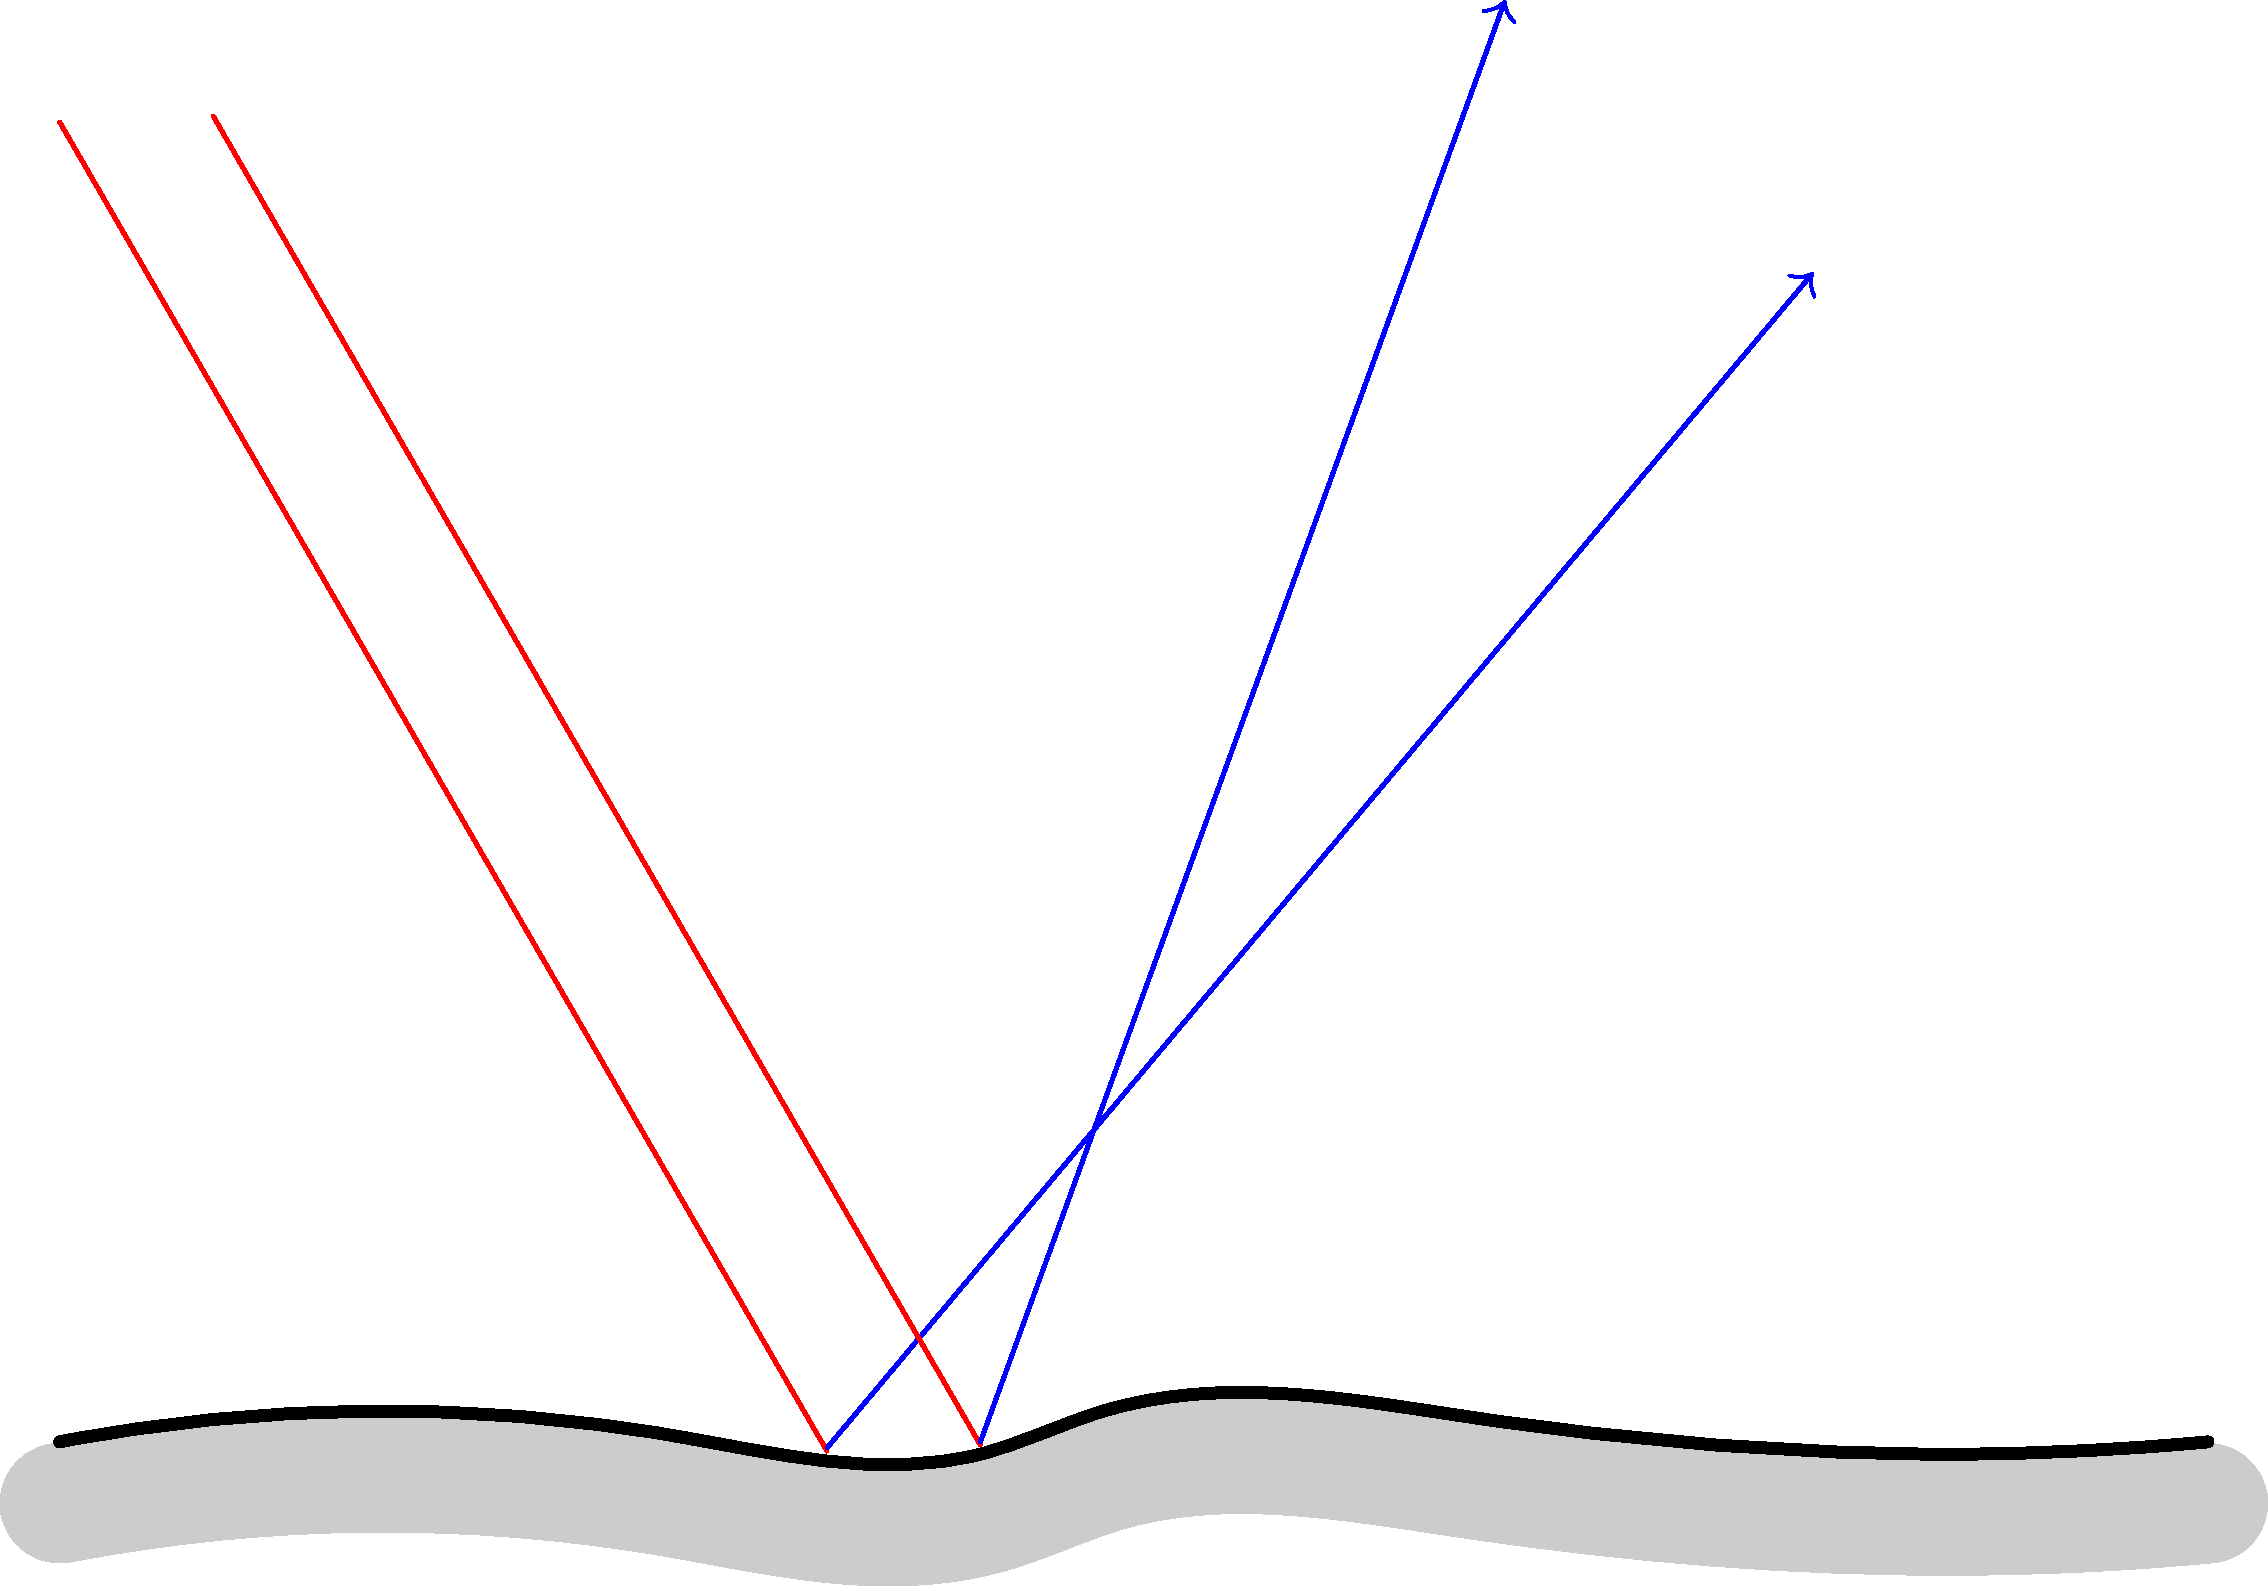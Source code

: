 settings.render = 4;
size(20cm,0);
texpreamble("\usepackage[setpagesize=false]{hyperref}");

path surf = (0,0) .. (1,.01) .. (1.5,-.02) .. (1.7,.05) .. (2.3,.04) .. (3.1,-.02) .. (3.5,0);
draw(shift(0,-.1) * surf, linewidth(30.0pt)+.8white);
draw(surf, linewidth(3.0pt));

draw(shift(0,2.15) * rotate(-60) * ((0,0)--(2.5,0)), red+linewidth(1.0pt));
draw(shift(1.25,-.01) * rotate(50) * ((0,0)--(2.5,0)), blue+linewidth(1.0pt), arrow=ArcArrow(TeXHead));

draw(shift(0.25,2.16) * rotate(-60) * ((0,0)--(2.5,0)), red+linewidth(1.0pt));
draw(shift(1.5,0) * rotate(70) * ((0,0)--(2.5,0)), blue+linewidth(1.0pt), arrow=ArcArrow(TeXHead));